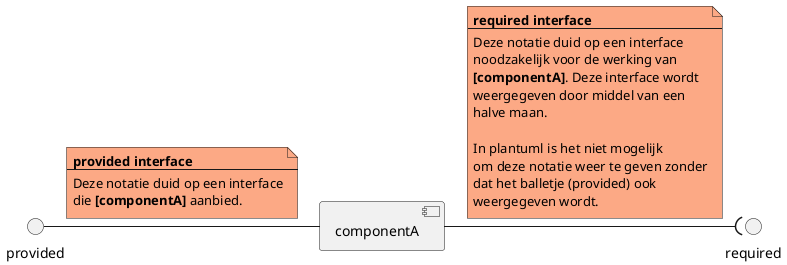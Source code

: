 @startuml
'https://plantuml.com/component-diagram

[componentA] -right-( required
note on link #FCA985
    **required interface**
    --
    Deze notatie duid op een interface
    noodzakelijk voor de werking van
    **[componentA]**. Deze interface wordt
    weergegeven door middel van een
    halve maan.

    In plantuml is het niet mogelijk
    om deze notatie weer te geven zonder
    dat het balletje (provided) ook
    weergegeven wordt.
end note

provided -right- [componentA]
note on link #FCA985
    **provided interface**
    --
    Deze notatie duid op een interface
    die **[componentA]** aanbied.
end note

@enduml